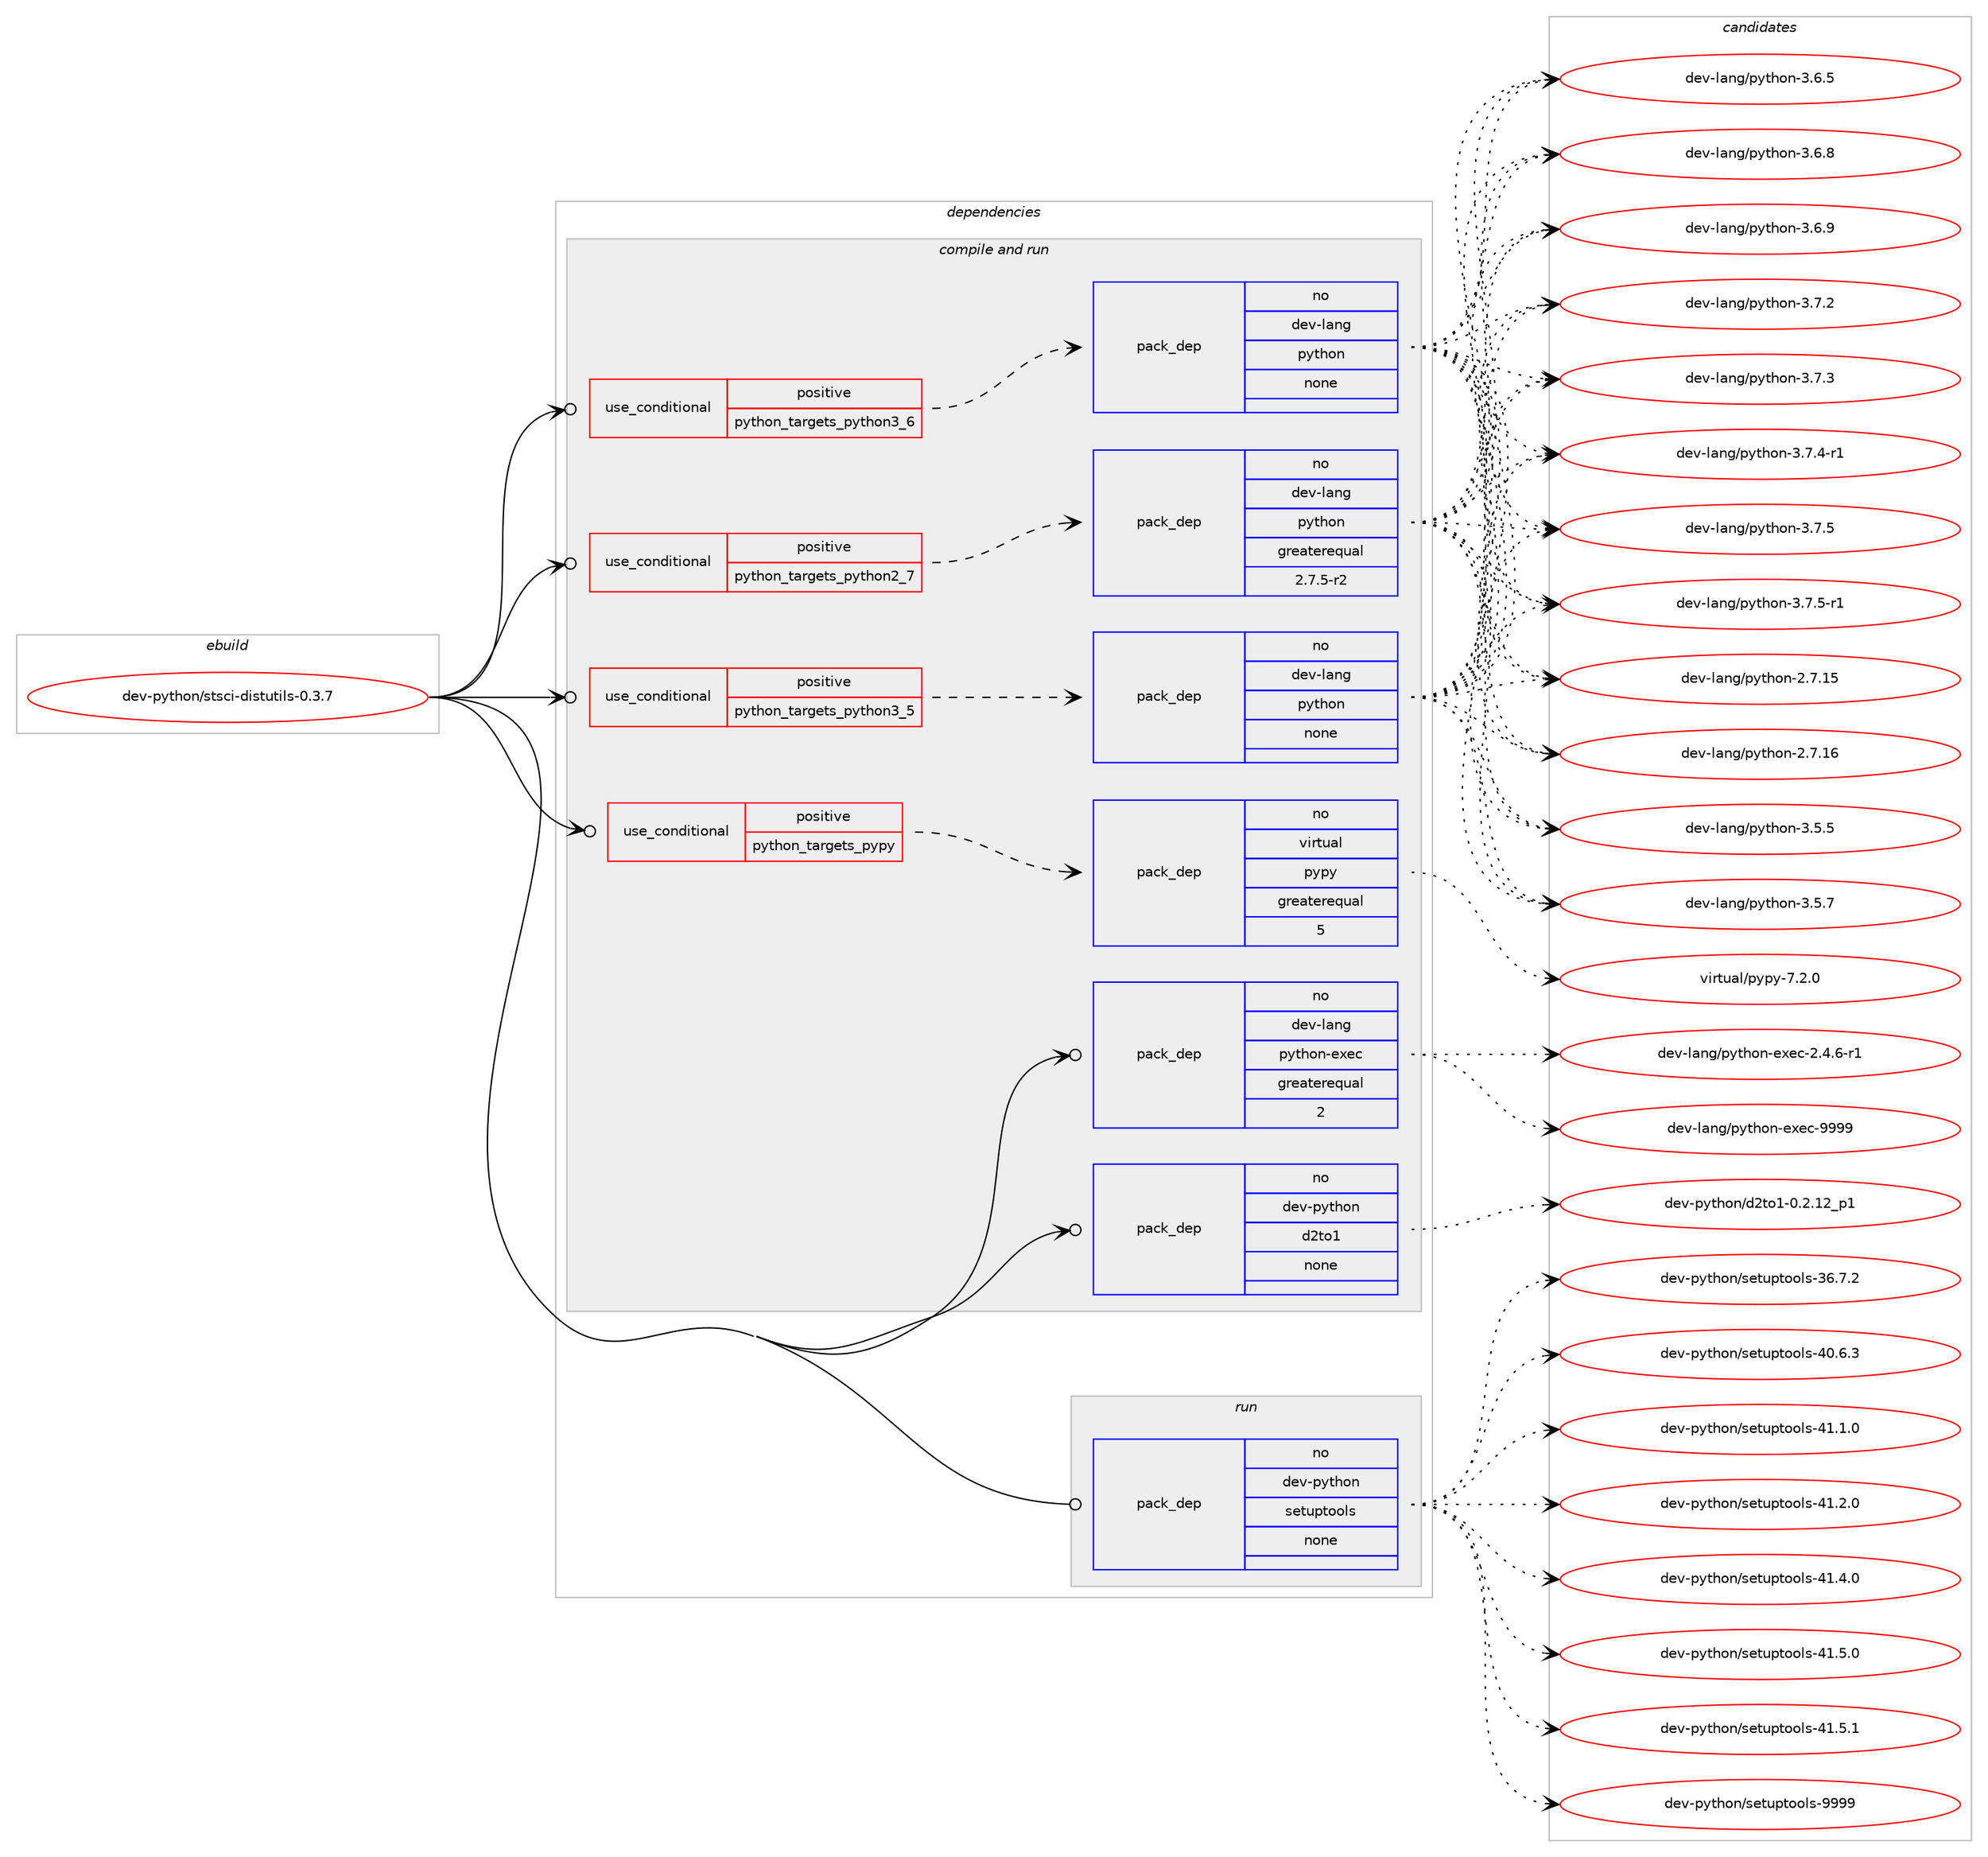 digraph prolog {

# *************
# Graph options
# *************

newrank=true;
concentrate=true;
compound=true;
graph [rankdir=LR,fontname=Helvetica,fontsize=10,ranksep=1.5];#, ranksep=2.5, nodesep=0.2];
edge  [arrowhead=vee];
node  [fontname=Helvetica,fontsize=10];

# **********
# The ebuild
# **********

subgraph cluster_leftcol {
color=gray;
rank=same;
label=<<i>ebuild</i>>;
id [label="dev-python/stsci-distutils-0.3.7", color=red, width=4, href="../dev-python/stsci-distutils-0.3.7.svg"];
}

# ****************
# The dependencies
# ****************

subgraph cluster_midcol {
color=gray;
label=<<i>dependencies</i>>;
subgraph cluster_compile {
fillcolor="#eeeeee";
style=filled;
label=<<i>compile</i>>;
}
subgraph cluster_compileandrun {
fillcolor="#eeeeee";
style=filled;
label=<<i>compile and run</i>>;
subgraph cond150058 {
dependency639501 [label=<<TABLE BORDER="0" CELLBORDER="1" CELLSPACING="0" CELLPADDING="4"><TR><TD ROWSPAN="3" CELLPADDING="10">use_conditional</TD></TR><TR><TD>positive</TD></TR><TR><TD>python_targets_pypy</TD></TR></TABLE>>, shape=none, color=red];
subgraph pack477562 {
dependency639502 [label=<<TABLE BORDER="0" CELLBORDER="1" CELLSPACING="0" CELLPADDING="4" WIDTH="220"><TR><TD ROWSPAN="6" CELLPADDING="30">pack_dep</TD></TR><TR><TD WIDTH="110">no</TD></TR><TR><TD>virtual</TD></TR><TR><TD>pypy</TD></TR><TR><TD>greaterequal</TD></TR><TR><TD>5</TD></TR></TABLE>>, shape=none, color=blue];
}
dependency639501:e -> dependency639502:w [weight=20,style="dashed",arrowhead="vee"];
}
id:e -> dependency639501:w [weight=20,style="solid",arrowhead="odotvee"];
subgraph cond150059 {
dependency639503 [label=<<TABLE BORDER="0" CELLBORDER="1" CELLSPACING="0" CELLPADDING="4"><TR><TD ROWSPAN="3" CELLPADDING="10">use_conditional</TD></TR><TR><TD>positive</TD></TR><TR><TD>python_targets_python2_7</TD></TR></TABLE>>, shape=none, color=red];
subgraph pack477563 {
dependency639504 [label=<<TABLE BORDER="0" CELLBORDER="1" CELLSPACING="0" CELLPADDING="4" WIDTH="220"><TR><TD ROWSPAN="6" CELLPADDING="30">pack_dep</TD></TR><TR><TD WIDTH="110">no</TD></TR><TR><TD>dev-lang</TD></TR><TR><TD>python</TD></TR><TR><TD>greaterequal</TD></TR><TR><TD>2.7.5-r2</TD></TR></TABLE>>, shape=none, color=blue];
}
dependency639503:e -> dependency639504:w [weight=20,style="dashed",arrowhead="vee"];
}
id:e -> dependency639503:w [weight=20,style="solid",arrowhead="odotvee"];
subgraph cond150060 {
dependency639505 [label=<<TABLE BORDER="0" CELLBORDER="1" CELLSPACING="0" CELLPADDING="4"><TR><TD ROWSPAN="3" CELLPADDING="10">use_conditional</TD></TR><TR><TD>positive</TD></TR><TR><TD>python_targets_python3_5</TD></TR></TABLE>>, shape=none, color=red];
subgraph pack477564 {
dependency639506 [label=<<TABLE BORDER="0" CELLBORDER="1" CELLSPACING="0" CELLPADDING="4" WIDTH="220"><TR><TD ROWSPAN="6" CELLPADDING="30">pack_dep</TD></TR><TR><TD WIDTH="110">no</TD></TR><TR><TD>dev-lang</TD></TR><TR><TD>python</TD></TR><TR><TD>none</TD></TR><TR><TD></TD></TR></TABLE>>, shape=none, color=blue];
}
dependency639505:e -> dependency639506:w [weight=20,style="dashed",arrowhead="vee"];
}
id:e -> dependency639505:w [weight=20,style="solid",arrowhead="odotvee"];
subgraph cond150061 {
dependency639507 [label=<<TABLE BORDER="0" CELLBORDER="1" CELLSPACING="0" CELLPADDING="4"><TR><TD ROWSPAN="3" CELLPADDING="10">use_conditional</TD></TR><TR><TD>positive</TD></TR><TR><TD>python_targets_python3_6</TD></TR></TABLE>>, shape=none, color=red];
subgraph pack477565 {
dependency639508 [label=<<TABLE BORDER="0" CELLBORDER="1" CELLSPACING="0" CELLPADDING="4" WIDTH="220"><TR><TD ROWSPAN="6" CELLPADDING="30">pack_dep</TD></TR><TR><TD WIDTH="110">no</TD></TR><TR><TD>dev-lang</TD></TR><TR><TD>python</TD></TR><TR><TD>none</TD></TR><TR><TD></TD></TR></TABLE>>, shape=none, color=blue];
}
dependency639507:e -> dependency639508:w [weight=20,style="dashed",arrowhead="vee"];
}
id:e -> dependency639507:w [weight=20,style="solid",arrowhead="odotvee"];
subgraph pack477566 {
dependency639509 [label=<<TABLE BORDER="0" CELLBORDER="1" CELLSPACING="0" CELLPADDING="4" WIDTH="220"><TR><TD ROWSPAN="6" CELLPADDING="30">pack_dep</TD></TR><TR><TD WIDTH="110">no</TD></TR><TR><TD>dev-lang</TD></TR><TR><TD>python-exec</TD></TR><TR><TD>greaterequal</TD></TR><TR><TD>2</TD></TR></TABLE>>, shape=none, color=blue];
}
id:e -> dependency639509:w [weight=20,style="solid",arrowhead="odotvee"];
subgraph pack477567 {
dependency639510 [label=<<TABLE BORDER="0" CELLBORDER="1" CELLSPACING="0" CELLPADDING="4" WIDTH="220"><TR><TD ROWSPAN="6" CELLPADDING="30">pack_dep</TD></TR><TR><TD WIDTH="110">no</TD></TR><TR><TD>dev-python</TD></TR><TR><TD>d2to1</TD></TR><TR><TD>none</TD></TR><TR><TD></TD></TR></TABLE>>, shape=none, color=blue];
}
id:e -> dependency639510:w [weight=20,style="solid",arrowhead="odotvee"];
}
subgraph cluster_run {
fillcolor="#eeeeee";
style=filled;
label=<<i>run</i>>;
subgraph pack477568 {
dependency639511 [label=<<TABLE BORDER="0" CELLBORDER="1" CELLSPACING="0" CELLPADDING="4" WIDTH="220"><TR><TD ROWSPAN="6" CELLPADDING="30">pack_dep</TD></TR><TR><TD WIDTH="110">no</TD></TR><TR><TD>dev-python</TD></TR><TR><TD>setuptools</TD></TR><TR><TD>none</TD></TR><TR><TD></TD></TR></TABLE>>, shape=none, color=blue];
}
id:e -> dependency639511:w [weight=20,style="solid",arrowhead="odot"];
}
}

# **************
# The candidates
# **************

subgraph cluster_choices {
rank=same;
color=gray;
label=<<i>candidates</i>>;

subgraph choice477562 {
color=black;
nodesep=1;
choice1181051141161179710847112121112121455546504648 [label="virtual/pypy-7.2.0", color=red, width=4,href="../virtual/pypy-7.2.0.svg"];
dependency639502:e -> choice1181051141161179710847112121112121455546504648:w [style=dotted,weight="100"];
}
subgraph choice477563 {
color=black;
nodesep=1;
choice10010111845108971101034711212111610411111045504655464953 [label="dev-lang/python-2.7.15", color=red, width=4,href="../dev-lang/python-2.7.15.svg"];
choice10010111845108971101034711212111610411111045504655464954 [label="dev-lang/python-2.7.16", color=red, width=4,href="../dev-lang/python-2.7.16.svg"];
choice100101118451089711010347112121116104111110455146534653 [label="dev-lang/python-3.5.5", color=red, width=4,href="../dev-lang/python-3.5.5.svg"];
choice100101118451089711010347112121116104111110455146534655 [label="dev-lang/python-3.5.7", color=red, width=4,href="../dev-lang/python-3.5.7.svg"];
choice100101118451089711010347112121116104111110455146544653 [label="dev-lang/python-3.6.5", color=red, width=4,href="../dev-lang/python-3.6.5.svg"];
choice100101118451089711010347112121116104111110455146544656 [label="dev-lang/python-3.6.8", color=red, width=4,href="../dev-lang/python-3.6.8.svg"];
choice100101118451089711010347112121116104111110455146544657 [label="dev-lang/python-3.6.9", color=red, width=4,href="../dev-lang/python-3.6.9.svg"];
choice100101118451089711010347112121116104111110455146554650 [label="dev-lang/python-3.7.2", color=red, width=4,href="../dev-lang/python-3.7.2.svg"];
choice100101118451089711010347112121116104111110455146554651 [label="dev-lang/python-3.7.3", color=red, width=4,href="../dev-lang/python-3.7.3.svg"];
choice1001011184510897110103471121211161041111104551465546524511449 [label="dev-lang/python-3.7.4-r1", color=red, width=4,href="../dev-lang/python-3.7.4-r1.svg"];
choice100101118451089711010347112121116104111110455146554653 [label="dev-lang/python-3.7.5", color=red, width=4,href="../dev-lang/python-3.7.5.svg"];
choice1001011184510897110103471121211161041111104551465546534511449 [label="dev-lang/python-3.7.5-r1", color=red, width=4,href="../dev-lang/python-3.7.5-r1.svg"];
dependency639504:e -> choice10010111845108971101034711212111610411111045504655464953:w [style=dotted,weight="100"];
dependency639504:e -> choice10010111845108971101034711212111610411111045504655464954:w [style=dotted,weight="100"];
dependency639504:e -> choice100101118451089711010347112121116104111110455146534653:w [style=dotted,weight="100"];
dependency639504:e -> choice100101118451089711010347112121116104111110455146534655:w [style=dotted,weight="100"];
dependency639504:e -> choice100101118451089711010347112121116104111110455146544653:w [style=dotted,weight="100"];
dependency639504:e -> choice100101118451089711010347112121116104111110455146544656:w [style=dotted,weight="100"];
dependency639504:e -> choice100101118451089711010347112121116104111110455146544657:w [style=dotted,weight="100"];
dependency639504:e -> choice100101118451089711010347112121116104111110455146554650:w [style=dotted,weight="100"];
dependency639504:e -> choice100101118451089711010347112121116104111110455146554651:w [style=dotted,weight="100"];
dependency639504:e -> choice1001011184510897110103471121211161041111104551465546524511449:w [style=dotted,weight="100"];
dependency639504:e -> choice100101118451089711010347112121116104111110455146554653:w [style=dotted,weight="100"];
dependency639504:e -> choice1001011184510897110103471121211161041111104551465546534511449:w [style=dotted,weight="100"];
}
subgraph choice477564 {
color=black;
nodesep=1;
choice10010111845108971101034711212111610411111045504655464953 [label="dev-lang/python-2.7.15", color=red, width=4,href="../dev-lang/python-2.7.15.svg"];
choice10010111845108971101034711212111610411111045504655464954 [label="dev-lang/python-2.7.16", color=red, width=4,href="../dev-lang/python-2.7.16.svg"];
choice100101118451089711010347112121116104111110455146534653 [label="dev-lang/python-3.5.5", color=red, width=4,href="../dev-lang/python-3.5.5.svg"];
choice100101118451089711010347112121116104111110455146534655 [label="dev-lang/python-3.5.7", color=red, width=4,href="../dev-lang/python-3.5.7.svg"];
choice100101118451089711010347112121116104111110455146544653 [label="dev-lang/python-3.6.5", color=red, width=4,href="../dev-lang/python-3.6.5.svg"];
choice100101118451089711010347112121116104111110455146544656 [label="dev-lang/python-3.6.8", color=red, width=4,href="../dev-lang/python-3.6.8.svg"];
choice100101118451089711010347112121116104111110455146544657 [label="dev-lang/python-3.6.9", color=red, width=4,href="../dev-lang/python-3.6.9.svg"];
choice100101118451089711010347112121116104111110455146554650 [label="dev-lang/python-3.7.2", color=red, width=4,href="../dev-lang/python-3.7.2.svg"];
choice100101118451089711010347112121116104111110455146554651 [label="dev-lang/python-3.7.3", color=red, width=4,href="../dev-lang/python-3.7.3.svg"];
choice1001011184510897110103471121211161041111104551465546524511449 [label="dev-lang/python-3.7.4-r1", color=red, width=4,href="../dev-lang/python-3.7.4-r1.svg"];
choice100101118451089711010347112121116104111110455146554653 [label="dev-lang/python-3.7.5", color=red, width=4,href="../dev-lang/python-3.7.5.svg"];
choice1001011184510897110103471121211161041111104551465546534511449 [label="dev-lang/python-3.7.5-r1", color=red, width=4,href="../dev-lang/python-3.7.5-r1.svg"];
dependency639506:e -> choice10010111845108971101034711212111610411111045504655464953:w [style=dotted,weight="100"];
dependency639506:e -> choice10010111845108971101034711212111610411111045504655464954:w [style=dotted,weight="100"];
dependency639506:e -> choice100101118451089711010347112121116104111110455146534653:w [style=dotted,weight="100"];
dependency639506:e -> choice100101118451089711010347112121116104111110455146534655:w [style=dotted,weight="100"];
dependency639506:e -> choice100101118451089711010347112121116104111110455146544653:w [style=dotted,weight="100"];
dependency639506:e -> choice100101118451089711010347112121116104111110455146544656:w [style=dotted,weight="100"];
dependency639506:e -> choice100101118451089711010347112121116104111110455146544657:w [style=dotted,weight="100"];
dependency639506:e -> choice100101118451089711010347112121116104111110455146554650:w [style=dotted,weight="100"];
dependency639506:e -> choice100101118451089711010347112121116104111110455146554651:w [style=dotted,weight="100"];
dependency639506:e -> choice1001011184510897110103471121211161041111104551465546524511449:w [style=dotted,weight="100"];
dependency639506:e -> choice100101118451089711010347112121116104111110455146554653:w [style=dotted,weight="100"];
dependency639506:e -> choice1001011184510897110103471121211161041111104551465546534511449:w [style=dotted,weight="100"];
}
subgraph choice477565 {
color=black;
nodesep=1;
choice10010111845108971101034711212111610411111045504655464953 [label="dev-lang/python-2.7.15", color=red, width=4,href="../dev-lang/python-2.7.15.svg"];
choice10010111845108971101034711212111610411111045504655464954 [label="dev-lang/python-2.7.16", color=red, width=4,href="../dev-lang/python-2.7.16.svg"];
choice100101118451089711010347112121116104111110455146534653 [label="dev-lang/python-3.5.5", color=red, width=4,href="../dev-lang/python-3.5.5.svg"];
choice100101118451089711010347112121116104111110455146534655 [label="dev-lang/python-3.5.7", color=red, width=4,href="../dev-lang/python-3.5.7.svg"];
choice100101118451089711010347112121116104111110455146544653 [label="dev-lang/python-3.6.5", color=red, width=4,href="../dev-lang/python-3.6.5.svg"];
choice100101118451089711010347112121116104111110455146544656 [label="dev-lang/python-3.6.8", color=red, width=4,href="../dev-lang/python-3.6.8.svg"];
choice100101118451089711010347112121116104111110455146544657 [label="dev-lang/python-3.6.9", color=red, width=4,href="../dev-lang/python-3.6.9.svg"];
choice100101118451089711010347112121116104111110455146554650 [label="dev-lang/python-3.7.2", color=red, width=4,href="../dev-lang/python-3.7.2.svg"];
choice100101118451089711010347112121116104111110455146554651 [label="dev-lang/python-3.7.3", color=red, width=4,href="../dev-lang/python-3.7.3.svg"];
choice1001011184510897110103471121211161041111104551465546524511449 [label="dev-lang/python-3.7.4-r1", color=red, width=4,href="../dev-lang/python-3.7.4-r1.svg"];
choice100101118451089711010347112121116104111110455146554653 [label="dev-lang/python-3.7.5", color=red, width=4,href="../dev-lang/python-3.7.5.svg"];
choice1001011184510897110103471121211161041111104551465546534511449 [label="dev-lang/python-3.7.5-r1", color=red, width=4,href="../dev-lang/python-3.7.5-r1.svg"];
dependency639508:e -> choice10010111845108971101034711212111610411111045504655464953:w [style=dotted,weight="100"];
dependency639508:e -> choice10010111845108971101034711212111610411111045504655464954:w [style=dotted,weight="100"];
dependency639508:e -> choice100101118451089711010347112121116104111110455146534653:w [style=dotted,weight="100"];
dependency639508:e -> choice100101118451089711010347112121116104111110455146534655:w [style=dotted,weight="100"];
dependency639508:e -> choice100101118451089711010347112121116104111110455146544653:w [style=dotted,weight="100"];
dependency639508:e -> choice100101118451089711010347112121116104111110455146544656:w [style=dotted,weight="100"];
dependency639508:e -> choice100101118451089711010347112121116104111110455146544657:w [style=dotted,weight="100"];
dependency639508:e -> choice100101118451089711010347112121116104111110455146554650:w [style=dotted,weight="100"];
dependency639508:e -> choice100101118451089711010347112121116104111110455146554651:w [style=dotted,weight="100"];
dependency639508:e -> choice1001011184510897110103471121211161041111104551465546524511449:w [style=dotted,weight="100"];
dependency639508:e -> choice100101118451089711010347112121116104111110455146554653:w [style=dotted,weight="100"];
dependency639508:e -> choice1001011184510897110103471121211161041111104551465546534511449:w [style=dotted,weight="100"];
}
subgraph choice477566 {
color=black;
nodesep=1;
choice10010111845108971101034711212111610411111045101120101994550465246544511449 [label="dev-lang/python-exec-2.4.6-r1", color=red, width=4,href="../dev-lang/python-exec-2.4.6-r1.svg"];
choice10010111845108971101034711212111610411111045101120101994557575757 [label="dev-lang/python-exec-9999", color=red, width=4,href="../dev-lang/python-exec-9999.svg"];
dependency639509:e -> choice10010111845108971101034711212111610411111045101120101994550465246544511449:w [style=dotted,weight="100"];
dependency639509:e -> choice10010111845108971101034711212111610411111045101120101994557575757:w [style=dotted,weight="100"];
}
subgraph choice477567 {
color=black;
nodesep=1;
choice10010111845112121116104111110471005011611149454846504649509511249 [label="dev-python/d2to1-0.2.12_p1", color=red, width=4,href="../dev-python/d2to1-0.2.12_p1.svg"];
dependency639510:e -> choice10010111845112121116104111110471005011611149454846504649509511249:w [style=dotted,weight="100"];
}
subgraph choice477568 {
color=black;
nodesep=1;
choice100101118451121211161041111104711510111611711211611111110811545515446554650 [label="dev-python/setuptools-36.7.2", color=red, width=4,href="../dev-python/setuptools-36.7.2.svg"];
choice100101118451121211161041111104711510111611711211611111110811545524846544651 [label="dev-python/setuptools-40.6.3", color=red, width=4,href="../dev-python/setuptools-40.6.3.svg"];
choice100101118451121211161041111104711510111611711211611111110811545524946494648 [label="dev-python/setuptools-41.1.0", color=red, width=4,href="../dev-python/setuptools-41.1.0.svg"];
choice100101118451121211161041111104711510111611711211611111110811545524946504648 [label="dev-python/setuptools-41.2.0", color=red, width=4,href="../dev-python/setuptools-41.2.0.svg"];
choice100101118451121211161041111104711510111611711211611111110811545524946524648 [label="dev-python/setuptools-41.4.0", color=red, width=4,href="../dev-python/setuptools-41.4.0.svg"];
choice100101118451121211161041111104711510111611711211611111110811545524946534648 [label="dev-python/setuptools-41.5.0", color=red, width=4,href="../dev-python/setuptools-41.5.0.svg"];
choice100101118451121211161041111104711510111611711211611111110811545524946534649 [label="dev-python/setuptools-41.5.1", color=red, width=4,href="../dev-python/setuptools-41.5.1.svg"];
choice10010111845112121116104111110471151011161171121161111111081154557575757 [label="dev-python/setuptools-9999", color=red, width=4,href="../dev-python/setuptools-9999.svg"];
dependency639511:e -> choice100101118451121211161041111104711510111611711211611111110811545515446554650:w [style=dotted,weight="100"];
dependency639511:e -> choice100101118451121211161041111104711510111611711211611111110811545524846544651:w [style=dotted,weight="100"];
dependency639511:e -> choice100101118451121211161041111104711510111611711211611111110811545524946494648:w [style=dotted,weight="100"];
dependency639511:e -> choice100101118451121211161041111104711510111611711211611111110811545524946504648:w [style=dotted,weight="100"];
dependency639511:e -> choice100101118451121211161041111104711510111611711211611111110811545524946524648:w [style=dotted,weight="100"];
dependency639511:e -> choice100101118451121211161041111104711510111611711211611111110811545524946534648:w [style=dotted,weight="100"];
dependency639511:e -> choice100101118451121211161041111104711510111611711211611111110811545524946534649:w [style=dotted,weight="100"];
dependency639511:e -> choice10010111845112121116104111110471151011161171121161111111081154557575757:w [style=dotted,weight="100"];
}
}

}
